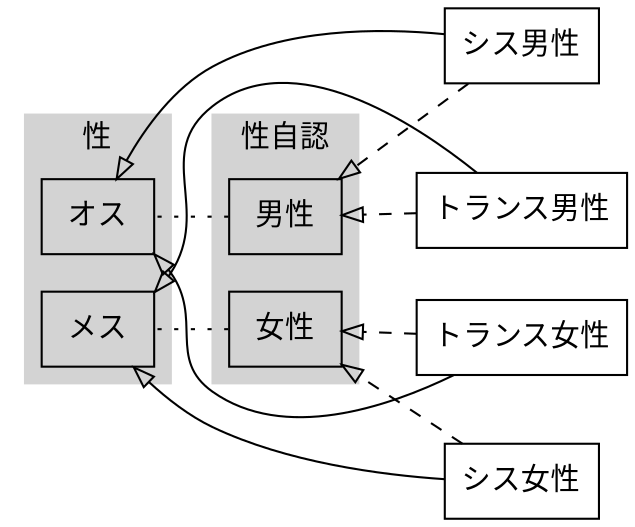 digraph SexAndGenderIdentity {

  graph [fontname="Yu Gothic"]
  node [fontname="Yu Gothic", shape=box]
  edge [fontname="Yu Gothic", arrowhead=vee]

  rankdir=RL

  subgraph cluster_sex { style=filled color=lightgrey label="性" rank=same オス メス }

  subgraph cluster_gender_identity { style=filled color=lightgrey label="性自認" rank=same 男性 女性 }

  { rank=same シス男性 トランス男性 トランス女性 シス女性 }

  {
    edge [arrowhead=none, style=dotted]
    男性 -> オス
    女性 -> メス
  }

  {
    edge [arrowhead=onormal]
    シス男性 -> オス
    シス女性 -> メス
    トランス男性 -> メス
    トランス女性 -> オス

  }

  {
    edge [arrowhead=onormal, style=dashed]
    シス男性 -> 男性
    シス女性 -> 女性
    トランス男性 -> 男性
    トランス女性 -> 女性
  }

}
